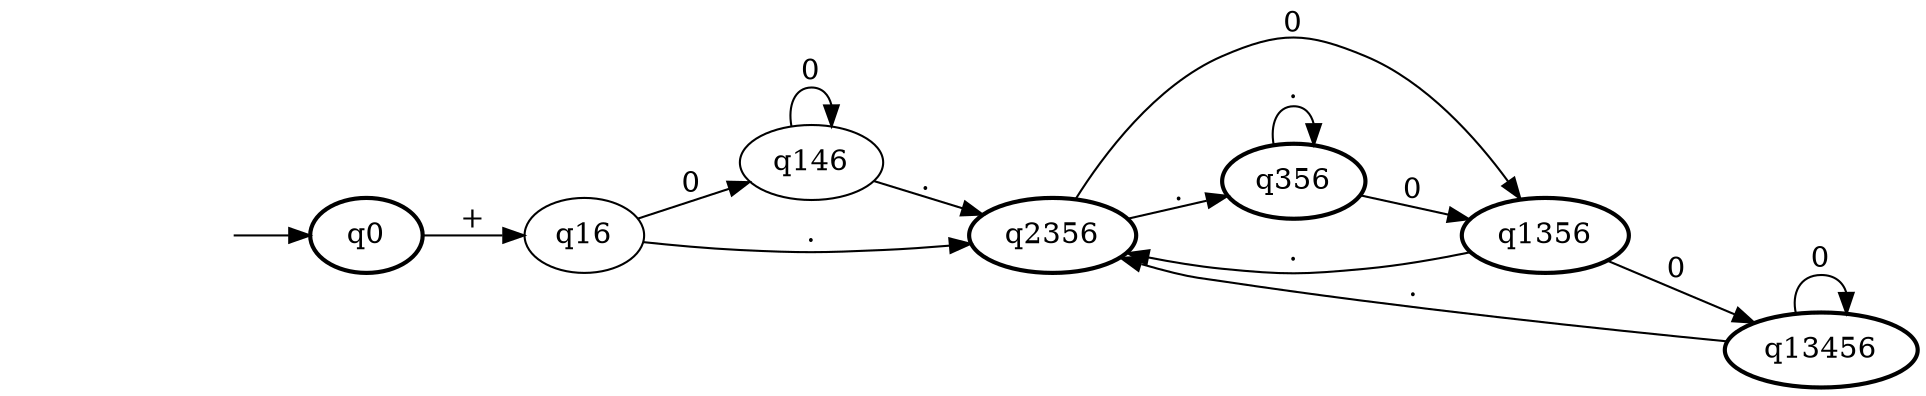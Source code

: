 digraph afd  { rankdir=LR;
	_invisible [style="invis"];
	q0 [penwidth="2"];
	q16;
	q146;
	q2356 [penwidth="2"];
	q1356 [penwidth="2"];
	q356 [penwidth="2"];
	q13456 [penwidth="2"];
	_invisible -> q0 ;
	q0 -> q16 [label="+"];
	q16 -> q146 [label="0"];
	q16 -> q2356 [label="."];
	q146 -> q146 [label="0"];
	q146 -> q2356 [label="."];
	q2356 -> q1356 [label="0"];
	q2356 -> q356 [label="."];
	q1356 -> q13456 [label="0"];
	q1356 -> q2356 [label="."];
	q356 -> q1356 [label="0"];
	q356 -> q356 [label="."];
	q13456 -> q13456 [label="0"];
	q13456 -> q2356 [label="."];
}